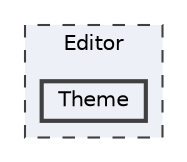 digraph "Editor/Theme"
{
 // LATEX_PDF_SIZE
  bgcolor="transparent";
  edge [fontname=Helvetica,fontsize=10,labelfontname=Helvetica,labelfontsize=10];
  node [fontname=Helvetica,fontsize=10,shape=box,height=0.2,width=0.4];
  compound=true
  subgraph clusterdir_1f54c2afe23a8c3b35a56cf36ba51bdc {
    graph [ bgcolor="#edf0f7", pencolor="grey25", label="Editor", fontname=Helvetica,fontsize=10 style="filled,dashed", URL="dir_1f54c2afe23a8c3b35a56cf36ba51bdc.html",tooltip=""]
  dir_740c98532c12193a92812e62e6ed1c6e [label="Theme", fillcolor="#edf0f7", color="grey25", style="filled,bold", URL="dir_740c98532c12193a92812e62e6ed1c6e.html",tooltip=""];
  }
}
